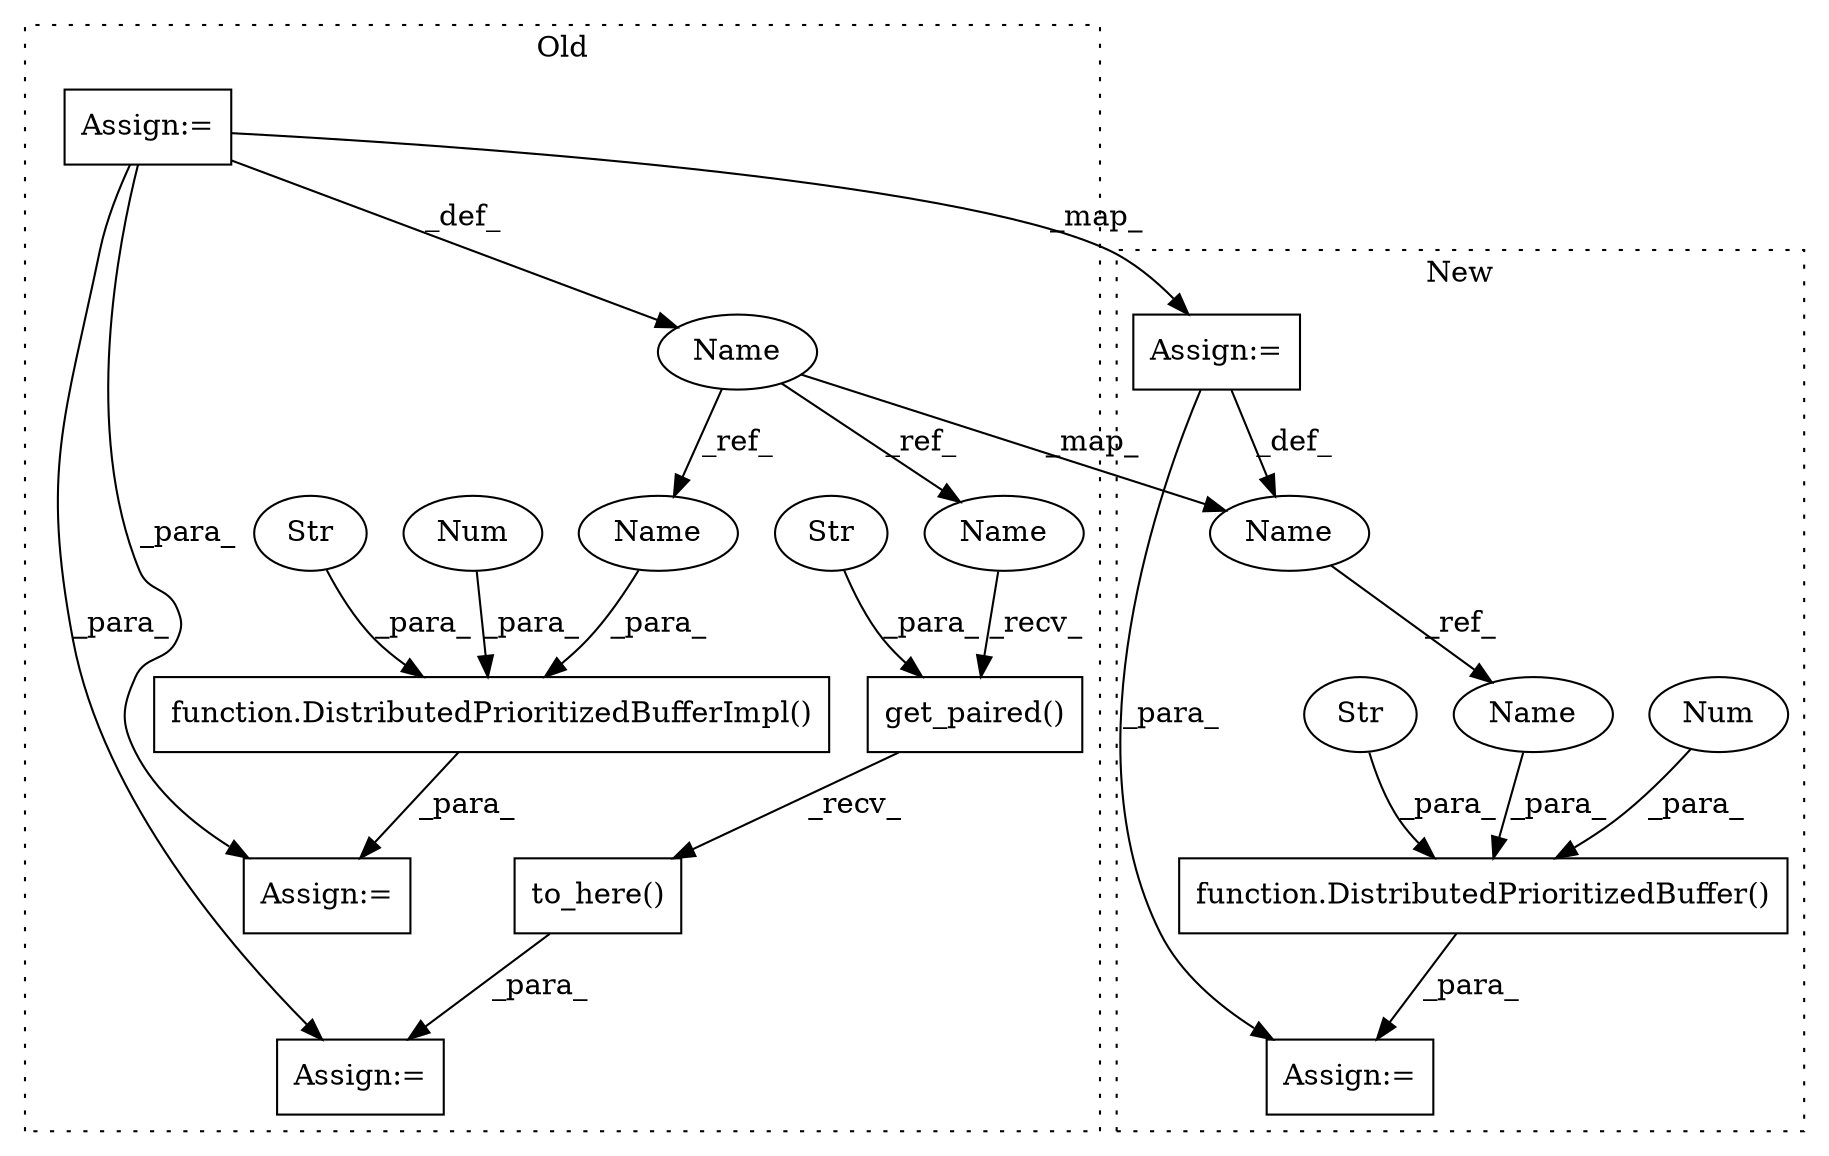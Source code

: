 digraph G {
subgraph cluster0 {
1 [label="to_here()" a="75" s="10365" l="36" shape="box"];
3 [label="get_paired()" a="75" s="10365,10390" l="17,1" shape="box"];
4 [label="Str" a="66" s="10382" l="8" shape="ellipse"];
7 [label="Name" a="87" s="10212" l="5" shape="ellipse"];
9 [label="function.DistributedPrioritizedBufferImpl()" a="75" s="10291,10342" l="33,1" shape="box"];
10 [label="Str" a="66" s="10324" l="8" shape="ellipse"];
11 [label="Num" a="76" s="10341" l="1" shape="ellipse"];
12 [label="Assign:=" a="68" s="10288" l="3" shape="box"];
14 [label="Assign:=" a="68" s="10362" l="3" shape="box"];
15 [label="Assign:=" a="68" s="10217" l="3" shape="box"];
17 [label="Name" a="87" s="10365" l="5" shape="ellipse"];
18 [label="Name" a="87" s="10334" l="5" shape="ellipse"];
label = "Old";
style="dotted";
}
subgraph cluster1 {
2 [label="function.DistributedPrioritizedBuffer()" a="75" s="8930,8977" l="29,1" shape="box"];
5 [label="Str" a="66" s="8959" l="8" shape="ellipse"];
6 [label="Num" a="76" s="8976" l="1" shape="ellipse"];
8 [label="Name" a="87" s="8856" l="5" shape="ellipse"];
13 [label="Assign:=" a="68" s="8927" l="3" shape="box"];
16 [label="Assign:=" a="68" s="8861" l="3" shape="box"];
19 [label="Name" a="87" s="8969" l="5" shape="ellipse"];
label = "New";
style="dotted";
}
1 -> 14 [label="_para_"];
2 -> 13 [label="_para_"];
3 -> 1 [label="_recv_"];
4 -> 3 [label="_para_"];
5 -> 2 [label="_para_"];
6 -> 2 [label="_para_"];
7 -> 8 [label="_map_"];
7 -> 17 [label="_ref_"];
7 -> 18 [label="_ref_"];
8 -> 19 [label="_ref_"];
9 -> 12 [label="_para_"];
10 -> 9 [label="_para_"];
11 -> 9 [label="_para_"];
15 -> 14 [label="_para_"];
15 -> 16 [label="_map_"];
15 -> 7 [label="_def_"];
15 -> 12 [label="_para_"];
16 -> 13 [label="_para_"];
16 -> 8 [label="_def_"];
17 -> 3 [label="_recv_"];
18 -> 9 [label="_para_"];
19 -> 2 [label="_para_"];
}